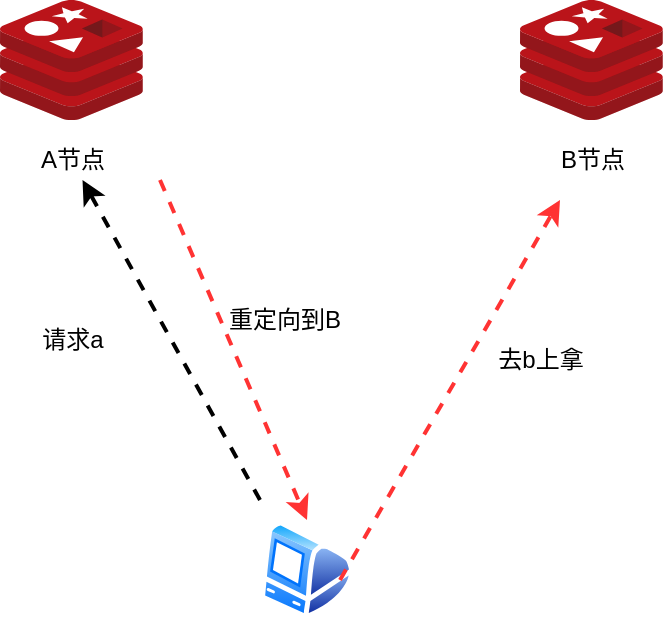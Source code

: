 <mxfile version="15.8.3" type="github">
  <diagram id="u9kBWpRQkj2-g_zBiqH9" name="第 1 页">
    <mxGraphModel dx="796" dy="500" grid="1" gridSize="10" guides="1" tooltips="1" connect="1" arrows="1" fold="1" page="1" pageScale="1" pageWidth="827" pageHeight="1169" math="0" shadow="0">
      <root>
        <mxCell id="0" />
        <mxCell id="1" parent="0" />
        <mxCell id="oFKvVmUgxHjvZSZArR45-1" value="" style="sketch=0;aspect=fixed;html=1;points=[];align=center;image;fontSize=12;image=img/lib/mscae/Cache_Redis_Product.svg;" vertex="1" parent="1">
          <mxGeometry x="200" y="170" width="71.43" height="60" as="geometry" />
        </mxCell>
        <mxCell id="oFKvVmUgxHjvZSZArR45-2" value="" style="sketch=0;aspect=fixed;html=1;points=[];align=center;image;fontSize=12;image=img/lib/mscae/Cache_Redis_Product.svg;" vertex="1" parent="1">
          <mxGeometry x="460" y="170" width="71.43" height="60" as="geometry" />
        </mxCell>
        <mxCell id="oFKvVmUgxHjvZSZArR45-3" value="A节点" style="text;html=1;align=center;verticalAlign=middle;resizable=0;points=[];autosize=1;strokeColor=none;fillColor=none;" vertex="1" parent="1">
          <mxGeometry x="210.71" y="240" width="50" height="20" as="geometry" />
        </mxCell>
        <mxCell id="oFKvVmUgxHjvZSZArR45-4" value="B节点" style="text;html=1;align=center;verticalAlign=middle;resizable=0;points=[];autosize=1;strokeColor=none;fillColor=none;" vertex="1" parent="1">
          <mxGeometry x="470.71" y="240" width="50" height="20" as="geometry" />
        </mxCell>
        <mxCell id="oFKvVmUgxHjvZSZArR45-5" value="" style="aspect=fixed;perimeter=ellipsePerimeter;html=1;align=center;shadow=0;dashed=0;spacingTop=3;image;image=img/lib/active_directory/mac_client.svg;" vertex="1" parent="1">
          <mxGeometry x="330" y="430" width="47" height="50" as="geometry" />
        </mxCell>
        <mxCell id="oFKvVmUgxHjvZSZArR45-9" value="" style="endArrow=classic;html=1;rounded=0;strokeWidth=2;dashed=1;" edge="1" parent="1" target="oFKvVmUgxHjvZSZArR45-3">
          <mxGeometry width="50" height="50" relative="1" as="geometry">
            <mxPoint x="330" y="420" as="sourcePoint" />
            <mxPoint x="430" y="340" as="targetPoint" />
          </mxGeometry>
        </mxCell>
        <mxCell id="oFKvVmUgxHjvZSZArR45-11" value="" style="endArrow=classic;html=1;rounded=0;dashed=1;strokeWidth=2;entryX=0.5;entryY=0;entryDx=0;entryDy=0;strokeColor=#FF3333;" edge="1" parent="1" target="oFKvVmUgxHjvZSZArR45-5">
          <mxGeometry width="50" height="50" relative="1" as="geometry">
            <mxPoint x="280" y="260" as="sourcePoint" />
            <mxPoint x="430" y="340" as="targetPoint" />
          </mxGeometry>
        </mxCell>
        <mxCell id="oFKvVmUgxHjvZSZArR45-12" value="重定向到B" style="text;html=1;align=center;verticalAlign=middle;resizable=0;points=[];autosize=1;strokeColor=none;fillColor=none;" vertex="1" parent="1">
          <mxGeometry x="307" y="320" width="70" height="20" as="geometry" />
        </mxCell>
        <mxCell id="oFKvVmUgxHjvZSZArR45-13" value="请求a" style="text;html=1;align=center;verticalAlign=middle;resizable=0;points=[];autosize=1;strokeColor=none;fillColor=none;" vertex="1" parent="1">
          <mxGeometry x="210.71" y="330" width="50" height="20" as="geometry" />
        </mxCell>
        <mxCell id="oFKvVmUgxHjvZSZArR45-14" value="" style="endArrow=classic;html=1;rounded=0;dashed=1;strokeColor=#FF3333;strokeWidth=2;" edge="1" parent="1">
          <mxGeometry width="50" height="50" relative="1" as="geometry">
            <mxPoint x="370" y="460" as="sourcePoint" />
            <mxPoint x="480" y="270" as="targetPoint" />
          </mxGeometry>
        </mxCell>
        <mxCell id="oFKvVmUgxHjvZSZArR45-15" value="去b上拿" style="text;html=1;align=center;verticalAlign=middle;resizable=0;points=[];autosize=1;strokeColor=none;fillColor=none;" vertex="1" parent="1">
          <mxGeometry x="440" y="340" width="60" height="20" as="geometry" />
        </mxCell>
      </root>
    </mxGraphModel>
  </diagram>
</mxfile>
